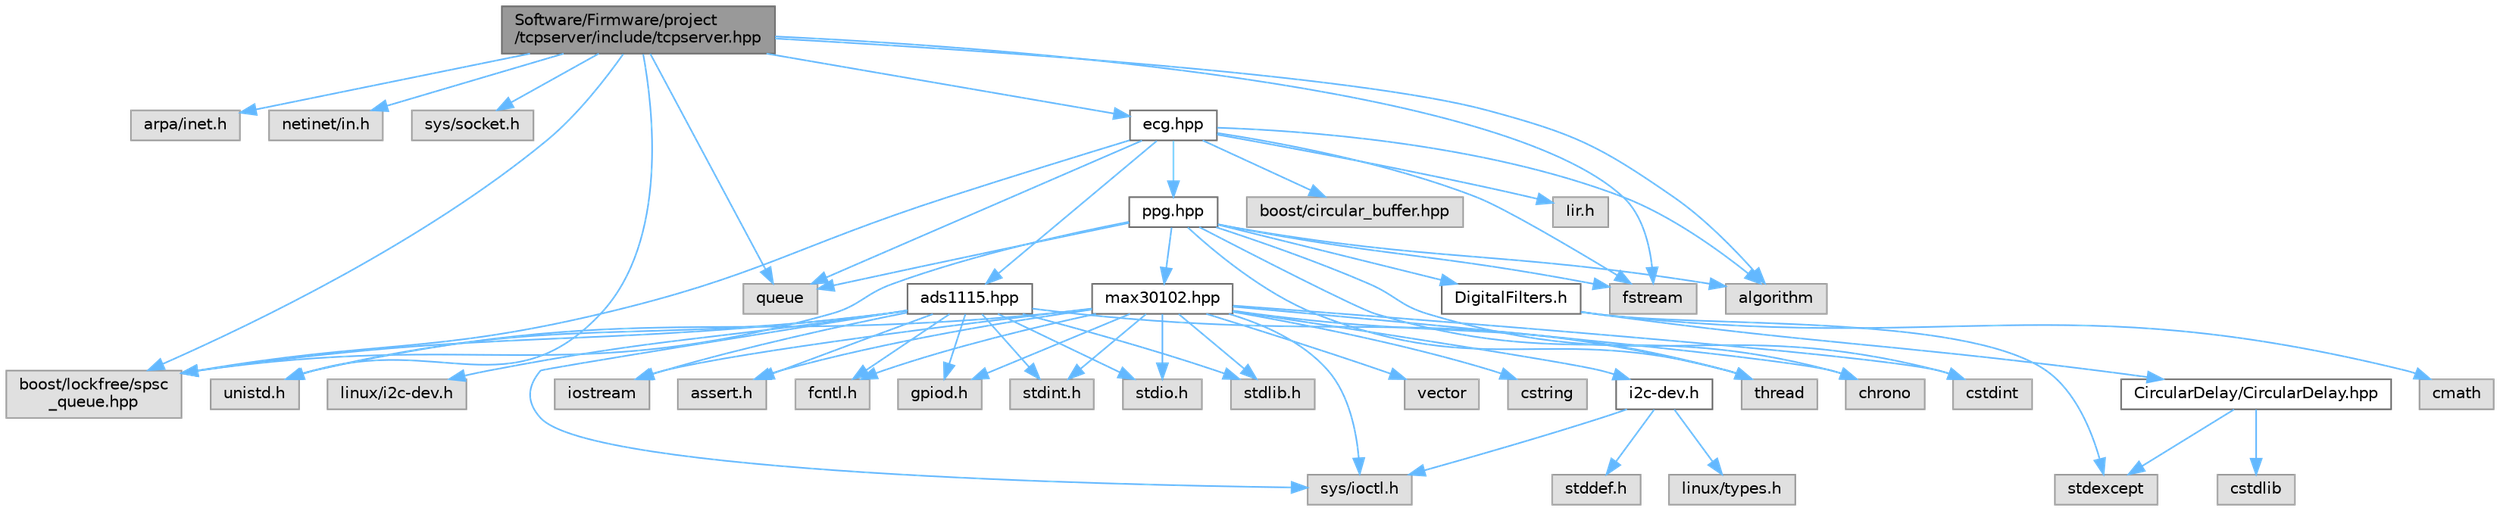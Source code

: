 digraph "Software/Firmware/project/tcpserver/include/tcpserver.hpp"
{
 // LATEX_PDF_SIZE
  bgcolor="transparent";
  edge [fontname=Helvetica,fontsize=10,labelfontname=Helvetica,labelfontsize=10];
  node [fontname=Helvetica,fontsize=10,shape=box,height=0.2,width=0.4];
  Node1 [id="Node000001",label="Software/Firmware/project\l/tcpserver/include/tcpserver.hpp",height=0.2,width=0.4,color="gray40", fillcolor="grey60", style="filled", fontcolor="black",tooltip=" "];
  Node1 -> Node2 [id="edge1_Node000001_Node000002",color="steelblue1",style="solid",tooltip=" "];
  Node2 [id="Node000002",label="arpa/inet.h",height=0.2,width=0.4,color="grey60", fillcolor="#E0E0E0", style="filled",tooltip=" "];
  Node1 -> Node3 [id="edge2_Node000001_Node000003",color="steelblue1",style="solid",tooltip=" "];
  Node3 [id="Node000003",label="netinet/in.h",height=0.2,width=0.4,color="grey60", fillcolor="#E0E0E0", style="filled",tooltip=" "];
  Node1 -> Node4 [id="edge3_Node000001_Node000004",color="steelblue1",style="solid",tooltip=" "];
  Node4 [id="Node000004",label="sys/socket.h",height=0.2,width=0.4,color="grey60", fillcolor="#E0E0E0", style="filled",tooltip=" "];
  Node1 -> Node5 [id="edge4_Node000001_Node000005",color="steelblue1",style="solid",tooltip=" "];
  Node5 [id="Node000005",label="unistd.h",height=0.2,width=0.4,color="grey60", fillcolor="#E0E0E0", style="filled",tooltip=" "];
  Node1 -> Node6 [id="edge5_Node000001_Node000006",color="steelblue1",style="solid",tooltip=" "];
  Node6 [id="Node000006",label="algorithm",height=0.2,width=0.4,color="grey60", fillcolor="#E0E0E0", style="filled",tooltip=" "];
  Node1 -> Node7 [id="edge6_Node000001_Node000007",color="steelblue1",style="solid",tooltip=" "];
  Node7 [id="Node000007",label="boost/lockfree/spsc\l_queue.hpp",height=0.2,width=0.4,color="grey60", fillcolor="#E0E0E0", style="filled",tooltip=" "];
  Node1 -> Node8 [id="edge7_Node000001_Node000008",color="steelblue1",style="solid",tooltip=" "];
  Node8 [id="Node000008",label="fstream",height=0.2,width=0.4,color="grey60", fillcolor="#E0E0E0", style="filled",tooltip=" "];
  Node1 -> Node9 [id="edge8_Node000001_Node000009",color="steelblue1",style="solid",tooltip=" "];
  Node9 [id="Node000009",label="queue",height=0.2,width=0.4,color="grey60", fillcolor="#E0E0E0", style="filled",tooltip=" "];
  Node1 -> Node10 [id="edge9_Node000001_Node000010",color="steelblue1",style="solid",tooltip=" "];
  Node10 [id="Node000010",label="ecg.hpp",height=0.2,width=0.4,color="grey40", fillcolor="white", style="filled",URL="$ecg_8hpp.html",tooltip=" "];
  Node10 -> Node6 [id="edge10_Node000010_Node000006",color="steelblue1",style="solid",tooltip=" "];
  Node10 -> Node11 [id="edge11_Node000010_Node000011",color="steelblue1",style="solid",tooltip=" "];
  Node11 [id="Node000011",label="boost/circular_buffer.hpp",height=0.2,width=0.4,color="grey60", fillcolor="#E0E0E0", style="filled",tooltip=" "];
  Node10 -> Node7 [id="edge12_Node000010_Node000007",color="steelblue1",style="solid",tooltip=" "];
  Node10 -> Node8 [id="edge13_Node000010_Node000008",color="steelblue1",style="solid",tooltip=" "];
  Node10 -> Node9 [id="edge14_Node000010_Node000009",color="steelblue1",style="solid",tooltip=" "];
  Node10 -> Node12 [id="edge15_Node000010_Node000012",color="steelblue1",style="solid",tooltip=" "];
  Node12 [id="Node000012",label="Iir.h",height=0.2,width=0.4,color="grey60", fillcolor="#E0E0E0", style="filled",tooltip=" "];
  Node10 -> Node13 [id="edge16_Node000010_Node000013",color="steelblue1",style="solid",tooltip=" "];
  Node13 [id="Node000013",label="ads1115.hpp",height=0.2,width=0.4,color="grey40", fillcolor="white", style="filled",URL="$ads1115_8hpp.html",tooltip=" "];
  Node13 -> Node14 [id="edge17_Node000013_Node000014",color="steelblue1",style="solid",tooltip=" "];
  Node14 [id="Node000014",label="assert.h",height=0.2,width=0.4,color="grey60", fillcolor="#E0E0E0", style="filled",tooltip=" "];
  Node13 -> Node15 [id="edge18_Node000013_Node000015",color="steelblue1",style="solid",tooltip=" "];
  Node15 [id="Node000015",label="fcntl.h",height=0.2,width=0.4,color="grey60", fillcolor="#E0E0E0", style="filled",tooltip=" "];
  Node13 -> Node16 [id="edge19_Node000013_Node000016",color="steelblue1",style="solid",tooltip=" "];
  Node16 [id="Node000016",label="gpiod.h",height=0.2,width=0.4,color="grey60", fillcolor="#E0E0E0", style="filled",tooltip=" "];
  Node13 -> Node17 [id="edge20_Node000013_Node000017",color="steelblue1",style="solid",tooltip=" "];
  Node17 [id="Node000017",label="linux/i2c-dev.h",height=0.2,width=0.4,color="grey60", fillcolor="#E0E0E0", style="filled",tooltip=" "];
  Node13 -> Node18 [id="edge21_Node000013_Node000018",color="steelblue1",style="solid",tooltip=" "];
  Node18 [id="Node000018",label="stdint.h",height=0.2,width=0.4,color="grey60", fillcolor="#E0E0E0", style="filled",tooltip=" "];
  Node13 -> Node19 [id="edge22_Node000013_Node000019",color="steelblue1",style="solid",tooltip=" "];
  Node19 [id="Node000019",label="stdio.h",height=0.2,width=0.4,color="grey60", fillcolor="#E0E0E0", style="filled",tooltip=" "];
  Node13 -> Node20 [id="edge23_Node000013_Node000020",color="steelblue1",style="solid",tooltip=" "];
  Node20 [id="Node000020",label="stdlib.h",height=0.2,width=0.4,color="grey60", fillcolor="#E0E0E0", style="filled",tooltip=" "];
  Node13 -> Node21 [id="edge24_Node000013_Node000021",color="steelblue1",style="solid",tooltip=" "];
  Node21 [id="Node000021",label="sys/ioctl.h",height=0.2,width=0.4,color="grey60", fillcolor="#E0E0E0", style="filled",tooltip=" "];
  Node13 -> Node5 [id="edge25_Node000013_Node000005",color="steelblue1",style="solid",tooltip=" "];
  Node13 -> Node7 [id="edge26_Node000013_Node000007",color="steelblue1",style="solid",tooltip=" "];
  Node13 -> Node22 [id="edge27_Node000013_Node000022",color="steelblue1",style="solid",tooltip=" "];
  Node22 [id="Node000022",label="iostream",height=0.2,width=0.4,color="grey60", fillcolor="#E0E0E0", style="filled",tooltip=" "];
  Node13 -> Node23 [id="edge28_Node000013_Node000023",color="steelblue1",style="solid",tooltip=" "];
  Node23 [id="Node000023",label="thread",height=0.2,width=0.4,color="grey60", fillcolor="#E0E0E0", style="filled",tooltip=" "];
  Node10 -> Node24 [id="edge29_Node000010_Node000024",color="steelblue1",style="solid",tooltip=" "];
  Node24 [id="Node000024",label="ppg.hpp",height=0.2,width=0.4,color="grey40", fillcolor="white", style="filled",URL="$ppg_8hpp.html",tooltip=" "];
  Node24 -> Node6 [id="edge30_Node000024_Node000006",color="steelblue1",style="solid",tooltip=" "];
  Node24 -> Node7 [id="edge31_Node000024_Node000007",color="steelblue1",style="solid",tooltip=" "];
  Node24 -> Node25 [id="edge32_Node000024_Node000025",color="steelblue1",style="solid",tooltip=" "];
  Node25 [id="Node000025",label="chrono",height=0.2,width=0.4,color="grey60", fillcolor="#E0E0E0", style="filled",tooltip=" "];
  Node24 -> Node26 [id="edge33_Node000024_Node000026",color="steelblue1",style="solid",tooltip=" "];
  Node26 [id="Node000026",label="cstdint",height=0.2,width=0.4,color="grey60", fillcolor="#E0E0E0", style="filled",tooltip=" "];
  Node24 -> Node8 [id="edge34_Node000024_Node000008",color="steelblue1",style="solid",tooltip=" "];
  Node24 -> Node9 [id="edge35_Node000024_Node000009",color="steelblue1",style="solid",tooltip=" "];
  Node24 -> Node23 [id="edge36_Node000024_Node000023",color="steelblue1",style="solid",tooltip=" "];
  Node24 -> Node27 [id="edge37_Node000024_Node000027",color="steelblue1",style="solid",tooltip=" "];
  Node27 [id="Node000027",label="DigitalFilters.h",height=0.2,width=0.4,color="grey40", fillcolor="white", style="filled",URL="$DigitalFilters_8h.html",tooltip=" "];
  Node27 -> Node28 [id="edge38_Node000027_Node000028",color="steelblue1",style="solid",tooltip=" "];
  Node28 [id="Node000028",label="cmath",height=0.2,width=0.4,color="grey60", fillcolor="#E0E0E0", style="filled",tooltip=" "];
  Node27 -> Node29 [id="edge39_Node000027_Node000029",color="steelblue1",style="solid",tooltip=" "];
  Node29 [id="Node000029",label="stdexcept",height=0.2,width=0.4,color="grey60", fillcolor="#E0E0E0", style="filled",tooltip=" "];
  Node27 -> Node30 [id="edge40_Node000027_Node000030",color="steelblue1",style="solid",tooltip=" "];
  Node30 [id="Node000030",label="CircularDelay/CircularDelay.hpp",height=0.2,width=0.4,color="grey40", fillcolor="white", style="filled",URL="$CircularDelay_8hpp.html",tooltip=" "];
  Node30 -> Node31 [id="edge41_Node000030_Node000031",color="steelblue1",style="solid",tooltip=" "];
  Node31 [id="Node000031",label="cstdlib",height=0.2,width=0.4,color="grey60", fillcolor="#E0E0E0", style="filled",tooltip=" "];
  Node30 -> Node29 [id="edge42_Node000030_Node000029",color="steelblue1",style="solid",tooltip=" "];
  Node24 -> Node32 [id="edge43_Node000024_Node000032",color="steelblue1",style="solid",tooltip=" "];
  Node32 [id="Node000032",label="max30102.hpp",height=0.2,width=0.4,color="grey40", fillcolor="white", style="filled",URL="$max30102_8hpp.html",tooltip=" "];
  Node32 -> Node14 [id="edge44_Node000032_Node000014",color="steelblue1",style="solid",tooltip=" "];
  Node32 -> Node15 [id="edge45_Node000032_Node000015",color="steelblue1",style="solid",tooltip=" "];
  Node32 -> Node16 [id="edge46_Node000032_Node000016",color="steelblue1",style="solid",tooltip=" "];
  Node32 -> Node18 [id="edge47_Node000032_Node000018",color="steelblue1",style="solid",tooltip=" "];
  Node32 -> Node19 [id="edge48_Node000032_Node000019",color="steelblue1",style="solid",tooltip=" "];
  Node32 -> Node20 [id="edge49_Node000032_Node000020",color="steelblue1",style="solid",tooltip=" "];
  Node32 -> Node21 [id="edge50_Node000032_Node000021",color="steelblue1",style="solid",tooltip=" "];
  Node32 -> Node5 [id="edge51_Node000032_Node000005",color="steelblue1",style="solid",tooltip=" "];
  Node32 -> Node25 [id="edge52_Node000032_Node000025",color="steelblue1",style="solid",tooltip=" "];
  Node32 -> Node26 [id="edge53_Node000032_Node000026",color="steelblue1",style="solid",tooltip=" "];
  Node32 -> Node33 [id="edge54_Node000032_Node000033",color="steelblue1",style="solid",tooltip=" "];
  Node33 [id="Node000033",label="cstring",height=0.2,width=0.4,color="grey60", fillcolor="#E0E0E0", style="filled",tooltip=" "];
  Node32 -> Node22 [id="edge55_Node000032_Node000022",color="steelblue1",style="solid",tooltip=" "];
  Node32 -> Node23 [id="edge56_Node000032_Node000023",color="steelblue1",style="solid",tooltip=" "];
  Node32 -> Node34 [id="edge57_Node000032_Node000034",color="steelblue1",style="solid",tooltip=" "];
  Node34 [id="Node000034",label="vector",height=0.2,width=0.4,color="grey60", fillcolor="#E0E0E0", style="filled",tooltip=" "];
  Node32 -> Node35 [id="edge58_Node000032_Node000035",color="steelblue1",style="solid",tooltip=" "];
  Node35 [id="Node000035",label="i2c-dev.h",height=0.2,width=0.4,color="grey40", fillcolor="white", style="filled",URL="$i2c-dev_8h.html",tooltip=" "];
  Node35 -> Node36 [id="edge59_Node000035_Node000036",color="steelblue1",style="solid",tooltip=" "];
  Node36 [id="Node000036",label="linux/types.h",height=0.2,width=0.4,color="grey60", fillcolor="#E0E0E0", style="filled",tooltip=" "];
  Node35 -> Node37 [id="edge60_Node000035_Node000037",color="steelblue1",style="solid",tooltip=" "];
  Node37 [id="Node000037",label="stddef.h",height=0.2,width=0.4,color="grey60", fillcolor="#E0E0E0", style="filled",tooltip=" "];
  Node35 -> Node21 [id="edge61_Node000035_Node000021",color="steelblue1",style="solid",tooltip=" "];
}
